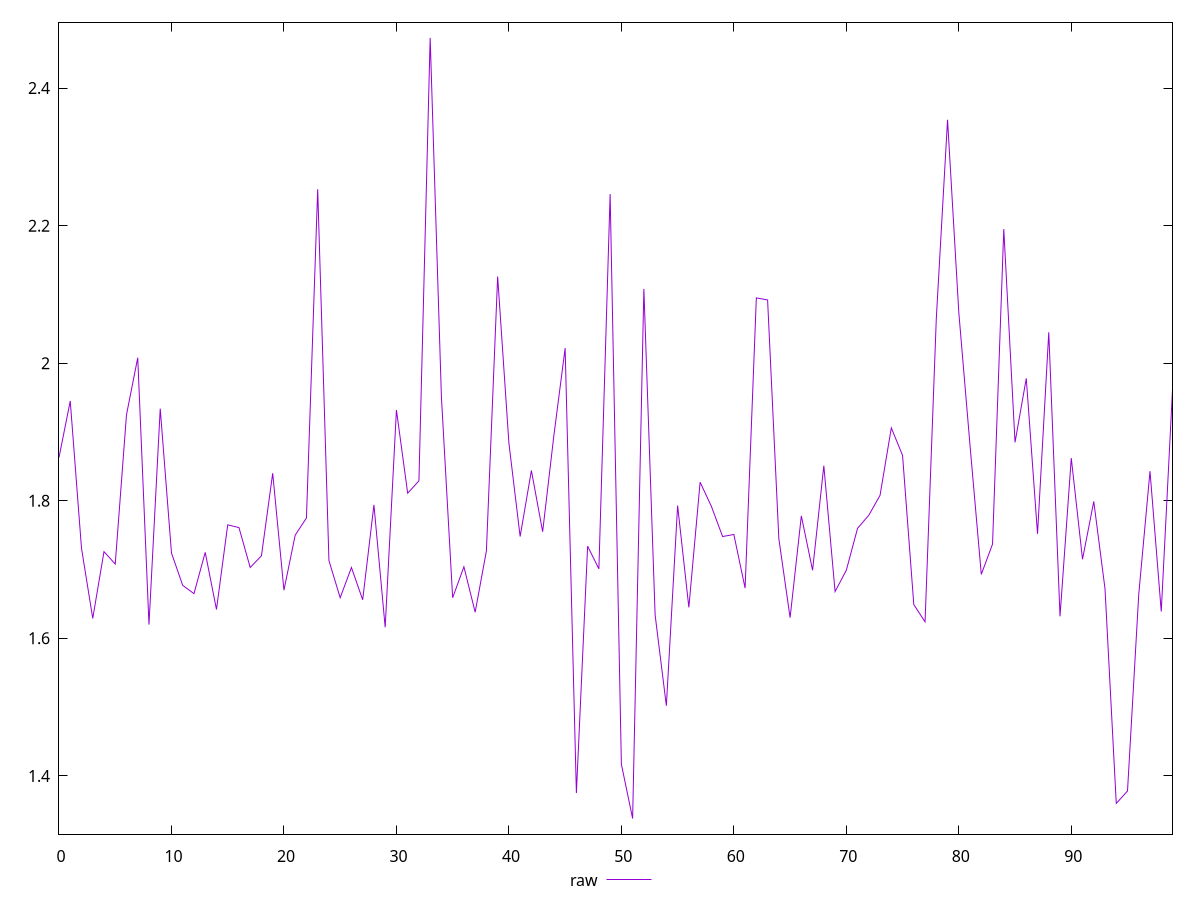 reset

$raw <<EOF
0 1.863
1 1.9450000000000003
2 1.7309999999999999
3 1.629
4 1.726
5 1.7079999999999997
6 1.925
7 2.008
8 1.62
9 1.934
10 1.7240000000000002
11 1.6769999999999998
12 1.665
13 1.7249999999999999
14 1.6420000000000001
15 1.7650000000000001
16 1.7610000000000001
17 1.703
18 1.72
19 1.8399999999999999
20 1.67
21 1.7500000000000002
22 1.775
23 2.253
24 1.713
25 1.659
26 1.7029999999999998
27 1.656
28 1.794
29 1.6159999999999999
30 1.932
31 1.811
32 1.829
33 2.473
34 1.951
35 1.659
36 1.7040000000000002
37 1.6380000000000001
38 1.727
39 2.1260000000000003
40 1.8840000000000001
41 1.7479999999999998
42 1.8439999999999999
43 1.7550000000000001
44 1.895
45 2.022
46 1.375
47 1.734
48 1.7009999999999998
49 2.2459999999999996
50 1.417
51 1.338
52 2.108
53 1.634
54 1.502
55 1.7929999999999997
56 1.645
57 1.8270000000000002
58 1.792
59 1.7480000000000002
60 1.751
61 1.6729999999999998
62 2.0949999999999998
63 2.092
64 1.745
65 1.63
66 1.7779999999999998
67 1.699
68 1.8510000000000002
69 1.6680000000000001
70 1.6989999999999998
71 1.7599999999999998
72 1.779
73 1.808
74 1.9060000000000001
75 1.8659999999999999
76 1.649
77 1.624
78 2.065
79 2.354
80 2.074
81 1.8800000000000001
82 1.693
83 1.7369999999999999
84 2.195
85 1.885
86 1.978
87 1.752
88 2.045
89 1.6319999999999997
90 1.862
91 1.7149999999999999
92 1.799
93 1.672
94 1.36
95 1.378
96 1.6640000000000001
97 1.843
98 1.6390000000000002
99 1.961
EOF

set key outside below
set xrange [0:99]
set yrange [1.3153000000000001:2.4957]
set terminal svg size 640, 490 enhanced background rgb 'white'
set output "report_00007_2020-12-11T15:55:29.892Z/server-response-time/samples/pages+cached+noexternal+nocss/raw/values.svg"

plot $raw title "raw" with line

reset
